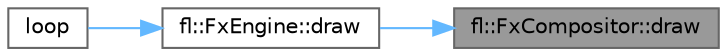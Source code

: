 digraph "fl::FxCompositor::draw"
{
 // LATEX_PDF_SIZE
  bgcolor="transparent";
  edge [fontname=Helvetica,fontsize=10,labelfontname=Helvetica,labelfontsize=10];
  node [fontname=Helvetica,fontsize=10,shape=box,height=0.2,width=0.4];
  rankdir="RL";
  Node1 [id="Node000001",label="fl::FxCompositor::draw",height=0.2,width=0.4,color="gray40", fillcolor="grey60", style="filled", fontcolor="black",tooltip=" "];
  Node1 -> Node2 [id="edge1_Node000001_Node000002",dir="back",color="steelblue1",style="solid",tooltip=" "];
  Node2 [id="Node000002",label="fl::FxEngine::draw",height=0.2,width=0.4,color="grey40", fillcolor="white", style="filled",URL="$d4/d60/classfl_1_1_fx_engine.html#aa0b3b17d66712b3c2184d8c59c6b55f1",tooltip="Renders the current effect or transition to the output buffer."];
  Node2 -> Node3 [id="edge2_Node000002_Node000003",dir="back",color="steelblue1",style="solid",tooltip=" "];
  Node3 [id="Node000003",label="loop",height=0.2,width=0.4,color="grey40", fillcolor="white", style="filled",URL="$d6/d35/_fx_engine_8ino.html#afe461d27b9c48d5921c00d521181f12f",tooltip=" "];
}
